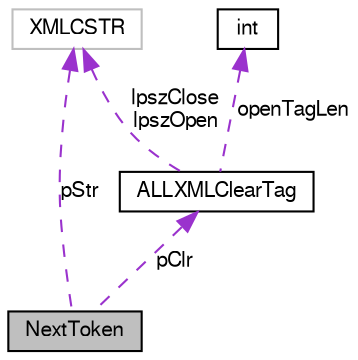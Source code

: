 digraph G
{
  bgcolor="transparent";
  edge [fontname="FreeSans",fontsize="10",labelfontname="FreeSans",labelfontsize="10"];
  node [fontname="FreeSans",fontsize="10",shape=record];
  Node1 [label="NextToken",height=0.2,width=0.4,color="black", fillcolor="grey75", style="filled" fontcolor="black"];
  Node2 -> Node1 [dir=back,color="darkorchid3",fontsize="10",style="dashed",label="pStr",fontname="FreeSans"];
  Node2 [label="XMLCSTR",height=0.2,width=0.4,color="grey75"];
  Node3 -> Node1 [dir=back,color="darkorchid3",fontsize="10",style="dashed",label="pClr",fontname="FreeSans"];
  Node3 [label="ALLXMLClearTag",height=0.2,width=0.4,color="black",URL="$structALLXMLClearTag.html"];
  Node2 -> Node3 [dir=back,color="darkorchid3",fontsize="10",style="dashed",label="lpszClose\nlpszOpen",fontname="FreeSans"];
  Node4 -> Node3 [dir=back,color="darkorchid3",fontsize="10",style="dashed",label="openTagLen",fontname="FreeSans"];
  Node4 [label="int",height=0.2,width=0.4,color="black",URL="$classint.html"];
}
